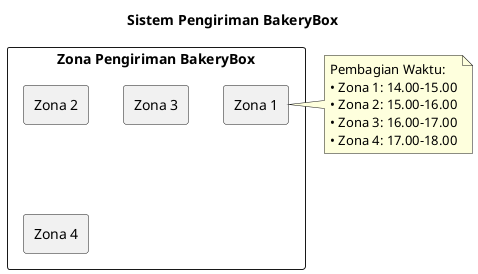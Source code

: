 @startuml
title Sistem Pengiriman BakeryBox

rectangle "Zona Pengiriman BakeryBox" {
  rectangle "Zona 1" as zona1
  rectangle "Zona 2" as zona2
  rectangle "Zona 3" as zona3
  rectangle "Zona 4" as zona4
}

note right of zona1
Pembagian Waktu:
• Zona 1: 14.00-15.00
• Zona 2: 15.00-16.00
• Zona 3: 16.00-17.00
• Zona 4: 17.00-18.00
end note

@enduml